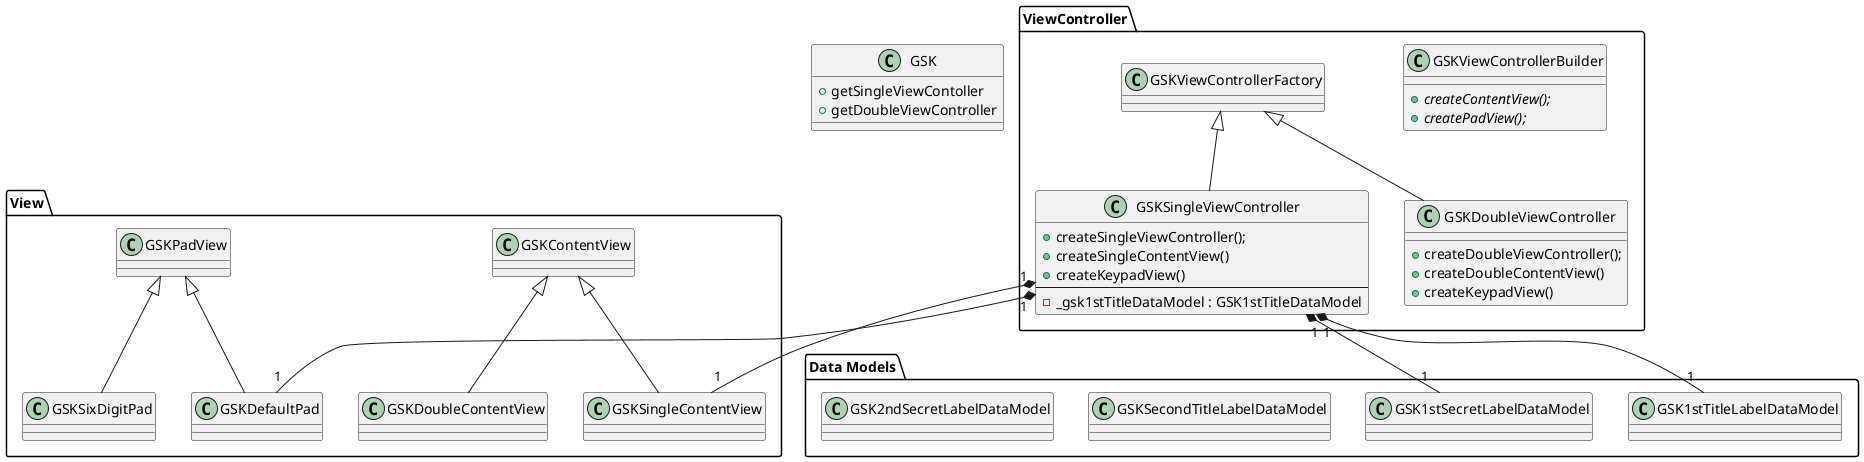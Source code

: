 @startuml

class GSK {
+ getSingleViewContoller
+ getDoubleViewController
}


package "ViewController" {
class GSKViewControllerBuilder {
 {abstract} + createContentView();
 {abstract} + createPadView();
}


class GSKSingleViewController {
 + createSingleViewController();
 + createSingleContentView()
 + createKeypadView()
 ---
 - _gsk1stTitleDataModel : GSK1stTitleDataModel
}


class GSKDoubleViewController {
 + createDoubleViewController();
 + createDoubleContentView()
 + createKeypadView()
}

GSKViewControllerFactory <|-- GSKSingleViewController
GSKViewControllerFactory <|-- GSKDoubleViewController
}
' ------- Product Part: Content View --------

package "View" {
  class GSKContentView {
  }

  class GSKDoubleContentView {
  }

  class GSKSingleContentView {
  }

  GSKContentView <|-- GSKDoubleContentView
  GSKContentView <|-- GSKSingleContentView

  ' ------- Product Part: KeypadView ------

  class GSKPadView {
  }

  class GSKDefaultPad {
  }

  class GSKSixDigitPad {
  }

  GSKPadView <|-- GSKDefaultPad
  GSKPadView <|-- GSKSixDigitPad
}


' -------- Product Part: Data Modal -------
package "Data Models" {
  class GSK1stTitleLabelDataModel {
  }

  class GSK1stSecretLabelDataModel {
  }

  class GSKSecondTitleLabelDataModel {
  }

  class GSK2ndSecretLabelDataModel {
  }
}

' ---------
GSKSingleViewController  "1" *-- "1"  GSKSingleContentView
GSKSingleViewController "1" *-- "1" GSKDefaultPad
GSKSingleViewController "1" *-- "1" GSK1stTitleLabelDataModel
GSKSingleViewController "1" *-- "1" GSK1stSecretLabelDataModel



@enduml